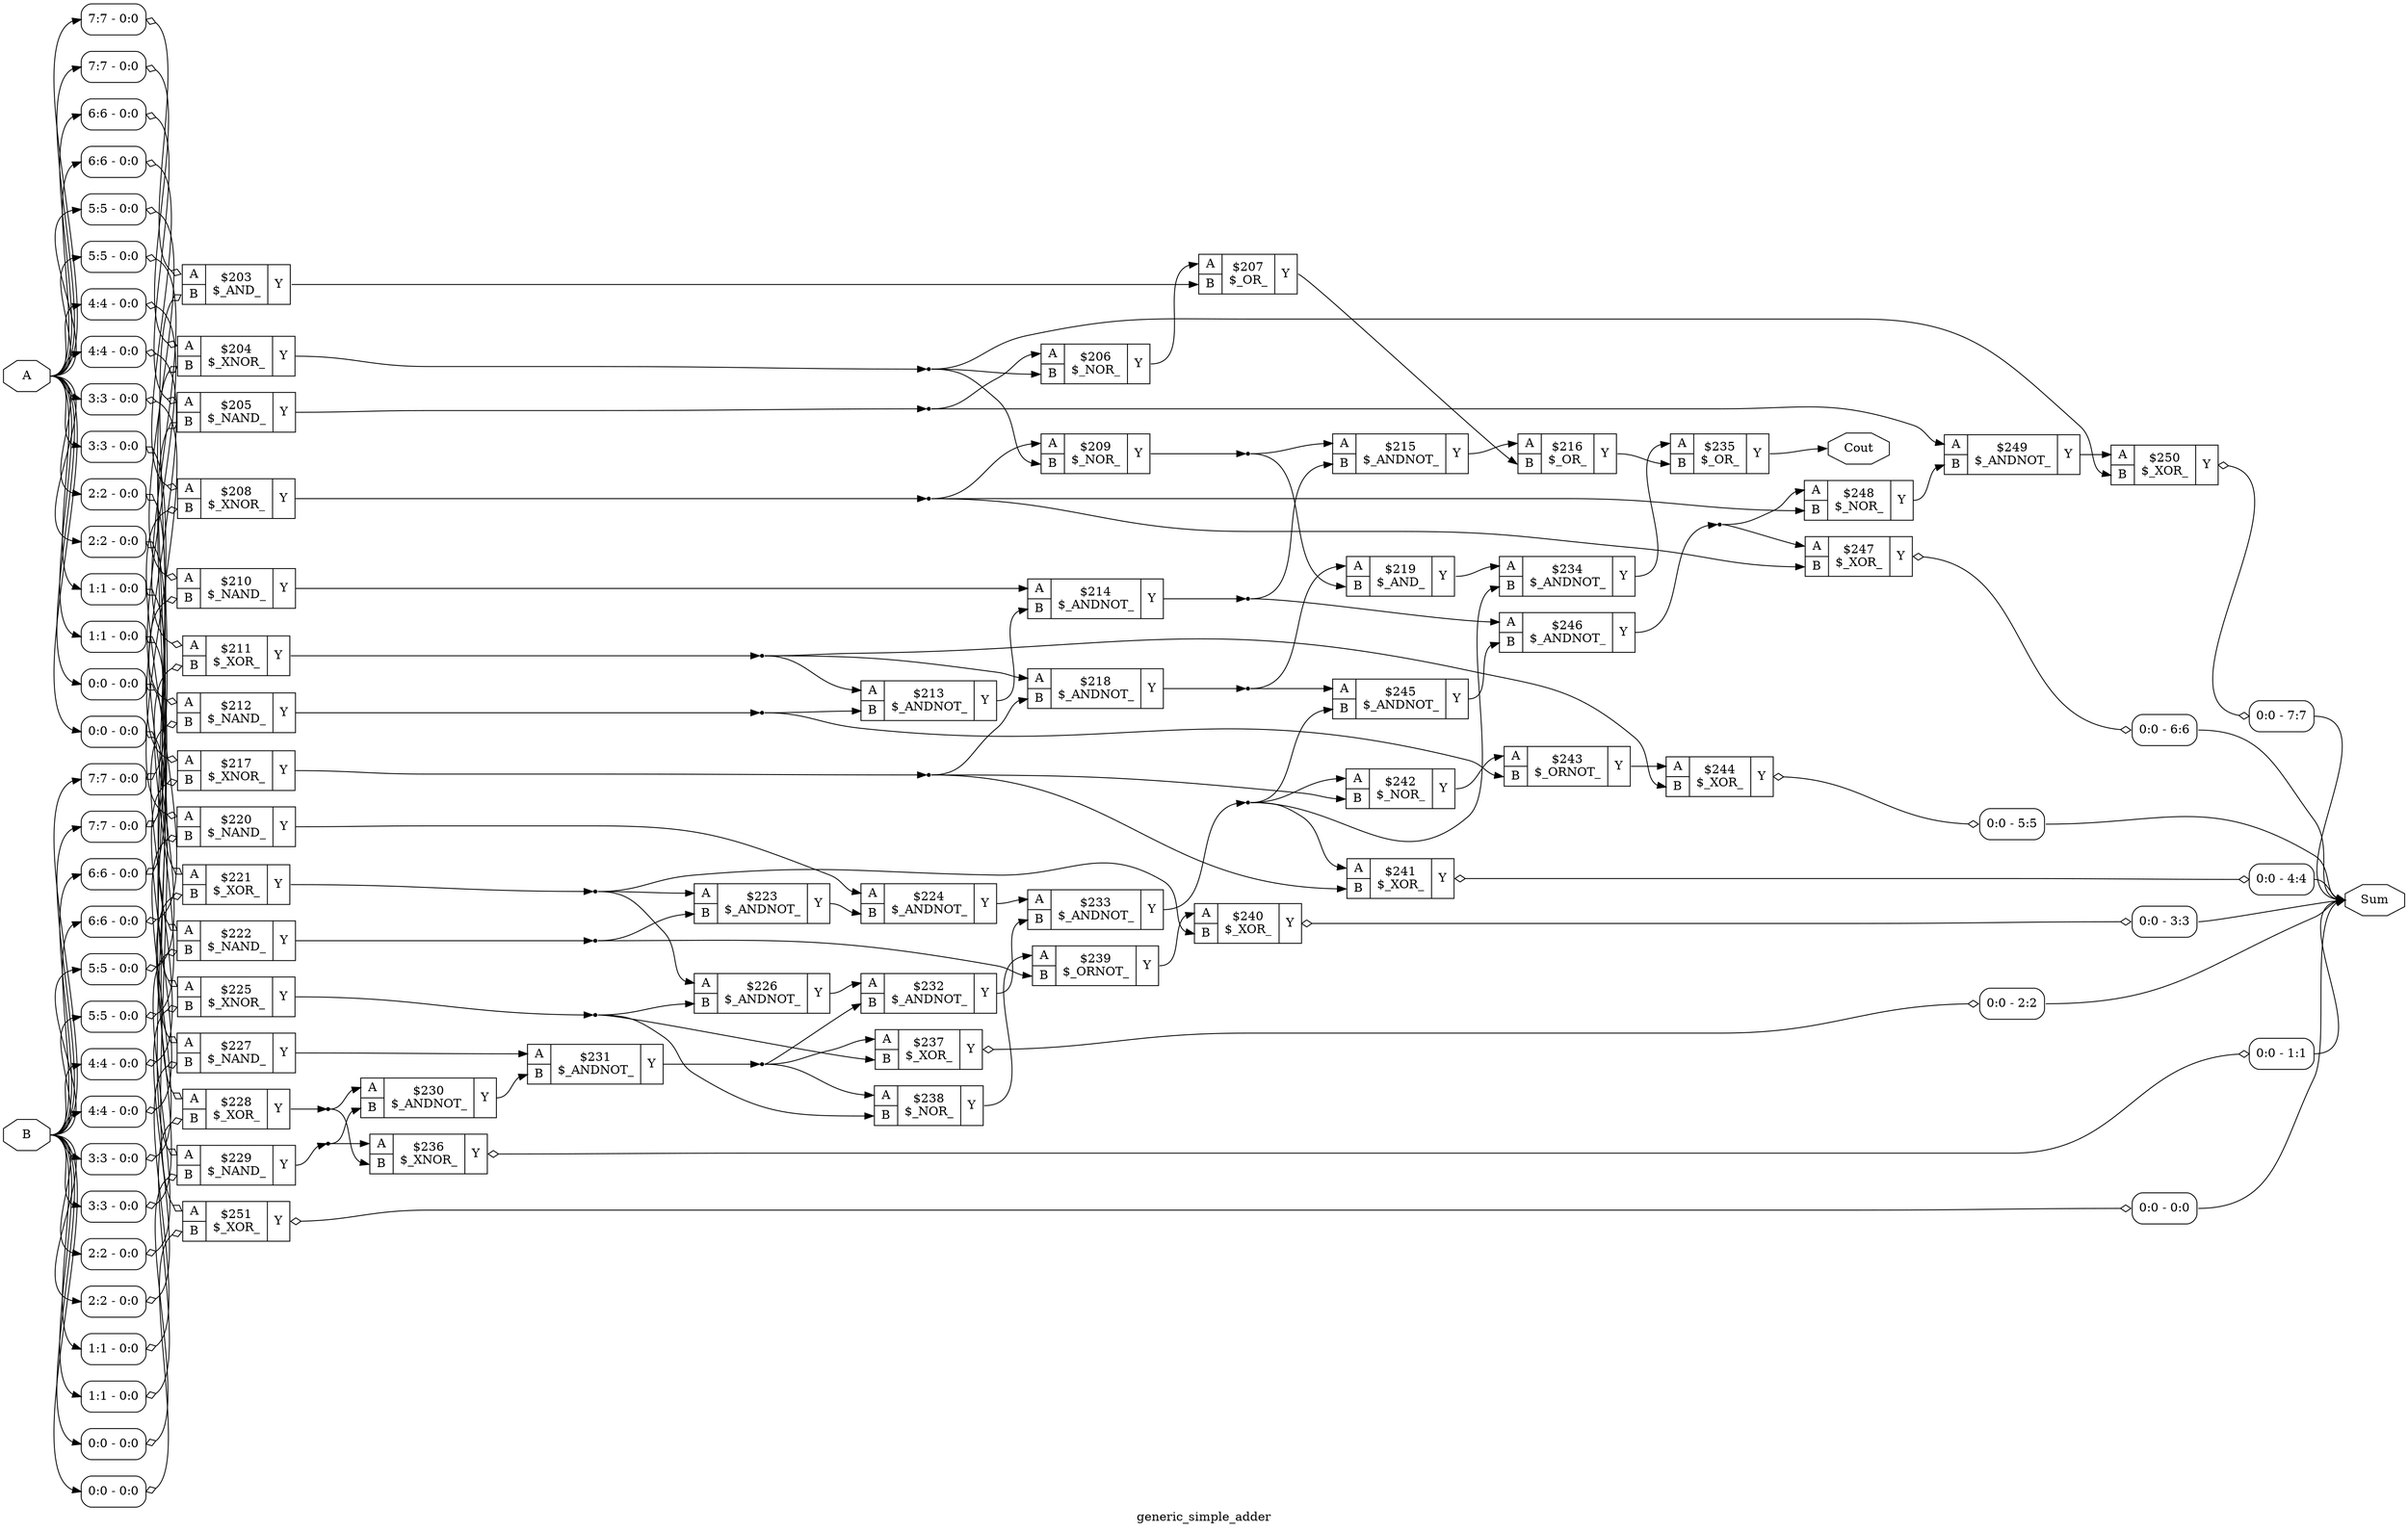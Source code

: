 digraph "generic_simple_adder" {
label="generic_simple_adder";
rankdir="LR";
remincross=true;
n41 [ shape=octagon, label="A", color="black", fontcolor="black"];
n42 [ shape=octagon, label="B", color="black", fontcolor="black"];
n43 [ shape=octagon, label="Cout", color="black", fontcolor="black"];
n44 [ shape=octagon, label="Sum", color="black", fontcolor="black"];
c46 [ shape=record, label="{{<p41> A|<p42> B}|$203\n$_AND_|{<p45> Y}}",  ];
x0 [ shape=record, style=rounded, label="<s0> 7:7 - 0:0 ", color="black", fontcolor="black" ];
x0:e -> c46:p41:w [arrowhead=odiamond, arrowtail=odiamond, dir=both, color="black", fontcolor="black", label=""];
x1 [ shape=record, style=rounded, label="<s0> 7:7 - 0:0 ", color="black", fontcolor="black" ];
x1:e -> c46:p42:w [arrowhead=odiamond, arrowtail=odiamond, dir=both, color="black", fontcolor="black", label=""];
c47 [ shape=record, label="{{<p41> A|<p42> B}|$204\n$_XNOR_|{<p45> Y}}",  ];
x2 [ shape=record, style=rounded, label="<s0> 7:7 - 0:0 ", color="black", fontcolor="black" ];
x2:e -> c47:p41:w [arrowhead=odiamond, arrowtail=odiamond, dir=both, color="black", fontcolor="black", label=""];
x3 [ shape=record, style=rounded, label="<s0> 7:7 - 0:0 ", color="black", fontcolor="black" ];
x3:e -> c47:p42:w [arrowhead=odiamond, arrowtail=odiamond, dir=both, color="black", fontcolor="black", label=""];
c48 [ shape=record, label="{{<p41> A|<p42> B}|$205\n$_NAND_|{<p45> Y}}",  ];
x4 [ shape=record, style=rounded, label="<s0> 6:6 - 0:0 ", color="black", fontcolor="black" ];
x4:e -> c48:p41:w [arrowhead=odiamond, arrowtail=odiamond, dir=both, color="black", fontcolor="black", label=""];
x5 [ shape=record, style=rounded, label="<s0> 6:6 - 0:0 ", color="black", fontcolor="black" ];
x5:e -> c48:p42:w [arrowhead=odiamond, arrowtail=odiamond, dir=both, color="black", fontcolor="black", label=""];
c49 [ shape=record, label="{{<p41> A|<p42> B}|$206\n$_NOR_|{<p45> Y}}",  ];
c50 [ shape=record, label="{{<p41> A|<p42> B}|$207\n$_OR_|{<p45> Y}}",  ];
c51 [ shape=record, label="{{<p41> A|<p42> B}|$208\n$_XNOR_|{<p45> Y}}",  ];
x6 [ shape=record, style=rounded, label="<s0> 6:6 - 0:0 ", color="black", fontcolor="black" ];
x6:e -> c51:p41:w [arrowhead=odiamond, arrowtail=odiamond, dir=both, color="black", fontcolor="black", label=""];
x7 [ shape=record, style=rounded, label="<s0> 6:6 - 0:0 ", color="black", fontcolor="black" ];
x7:e -> c51:p42:w [arrowhead=odiamond, arrowtail=odiamond, dir=both, color="black", fontcolor="black", label=""];
c52 [ shape=record, label="{{<p41> A|<p42> B}|$209\n$_NOR_|{<p45> Y}}",  ];
c53 [ shape=record, label="{{<p41> A|<p42> B}|$210\n$_NAND_|{<p45> Y}}",  ];
x8 [ shape=record, style=rounded, label="<s0> 5:5 - 0:0 ", color="black", fontcolor="black" ];
x8:e -> c53:p41:w [arrowhead=odiamond, arrowtail=odiamond, dir=both, color="black", fontcolor="black", label=""];
x9 [ shape=record, style=rounded, label="<s0> 5:5 - 0:0 ", color="black", fontcolor="black" ];
x9:e -> c53:p42:w [arrowhead=odiamond, arrowtail=odiamond, dir=both, color="black", fontcolor="black", label=""];
c54 [ shape=record, label="{{<p41> A|<p42> B}|$211\n$_XOR_|{<p45> Y}}",  ];
x10 [ shape=record, style=rounded, label="<s0> 5:5 - 0:0 ", color="black", fontcolor="black" ];
x10:e -> c54:p41:w [arrowhead=odiamond, arrowtail=odiamond, dir=both, color="black", fontcolor="black", label=""];
x11 [ shape=record, style=rounded, label="<s0> 5:5 - 0:0 ", color="black", fontcolor="black" ];
x11:e -> c54:p42:w [arrowhead=odiamond, arrowtail=odiamond, dir=both, color="black", fontcolor="black", label=""];
c55 [ shape=record, label="{{<p41> A|<p42> B}|$212\n$_NAND_|{<p45> Y}}",  ];
x12 [ shape=record, style=rounded, label="<s0> 4:4 - 0:0 ", color="black", fontcolor="black" ];
x12:e -> c55:p41:w [arrowhead=odiamond, arrowtail=odiamond, dir=both, color="black", fontcolor="black", label=""];
x13 [ shape=record, style=rounded, label="<s0> 4:4 - 0:0 ", color="black", fontcolor="black" ];
x13:e -> c55:p42:w [arrowhead=odiamond, arrowtail=odiamond, dir=both, color="black", fontcolor="black", label=""];
c56 [ shape=record, label="{{<p41> A|<p42> B}|$213\n$_ANDNOT_|{<p45> Y}}",  ];
c57 [ shape=record, label="{{<p41> A|<p42> B}|$214\n$_ANDNOT_|{<p45> Y}}",  ];
c58 [ shape=record, label="{{<p41> A|<p42> B}|$215\n$_ANDNOT_|{<p45> Y}}",  ];
c59 [ shape=record, label="{{<p41> A|<p42> B}|$216\n$_OR_|{<p45> Y}}",  ];
c60 [ shape=record, label="{{<p41> A|<p42> B}|$217\n$_XNOR_|{<p45> Y}}",  ];
x14 [ shape=record, style=rounded, label="<s0> 4:4 - 0:0 ", color="black", fontcolor="black" ];
x14:e -> c60:p41:w [arrowhead=odiamond, arrowtail=odiamond, dir=both, color="black", fontcolor="black", label=""];
x15 [ shape=record, style=rounded, label="<s0> 4:4 - 0:0 ", color="black", fontcolor="black" ];
x15:e -> c60:p42:w [arrowhead=odiamond, arrowtail=odiamond, dir=both, color="black", fontcolor="black", label=""];
c61 [ shape=record, label="{{<p41> A|<p42> B}|$218\n$_ANDNOT_|{<p45> Y}}",  ];
c62 [ shape=record, label="{{<p41> A|<p42> B}|$219\n$_AND_|{<p45> Y}}",  ];
c63 [ shape=record, label="{{<p41> A|<p42> B}|$220\n$_NAND_|{<p45> Y}}",  ];
x16 [ shape=record, style=rounded, label="<s0> 3:3 - 0:0 ", color="black", fontcolor="black" ];
x16:e -> c63:p41:w [arrowhead=odiamond, arrowtail=odiamond, dir=both, color="black", fontcolor="black", label=""];
x17 [ shape=record, style=rounded, label="<s0> 3:3 - 0:0 ", color="black", fontcolor="black" ];
x17:e -> c63:p42:w [arrowhead=odiamond, arrowtail=odiamond, dir=both, color="black", fontcolor="black", label=""];
c64 [ shape=record, label="{{<p41> A|<p42> B}|$221\n$_XOR_|{<p45> Y}}",  ];
x18 [ shape=record, style=rounded, label="<s0> 3:3 - 0:0 ", color="black", fontcolor="black" ];
x18:e -> c64:p41:w [arrowhead=odiamond, arrowtail=odiamond, dir=both, color="black", fontcolor="black", label=""];
x19 [ shape=record, style=rounded, label="<s0> 3:3 - 0:0 ", color="black", fontcolor="black" ];
x19:e -> c64:p42:w [arrowhead=odiamond, arrowtail=odiamond, dir=both, color="black", fontcolor="black", label=""];
c65 [ shape=record, label="{{<p41> A|<p42> B}|$222\n$_NAND_|{<p45> Y}}",  ];
x20 [ shape=record, style=rounded, label="<s0> 2:2 - 0:0 ", color="black", fontcolor="black" ];
x20:e -> c65:p41:w [arrowhead=odiamond, arrowtail=odiamond, dir=both, color="black", fontcolor="black", label=""];
x21 [ shape=record, style=rounded, label="<s0> 2:2 - 0:0 ", color="black", fontcolor="black" ];
x21:e -> c65:p42:w [arrowhead=odiamond, arrowtail=odiamond, dir=both, color="black", fontcolor="black", label=""];
c66 [ shape=record, label="{{<p41> A|<p42> B}|$223\n$_ANDNOT_|{<p45> Y}}",  ];
c67 [ shape=record, label="{{<p41> A|<p42> B}|$224\n$_ANDNOT_|{<p45> Y}}",  ];
c68 [ shape=record, label="{{<p41> A|<p42> B}|$225\n$_XNOR_|{<p45> Y}}",  ];
x22 [ shape=record, style=rounded, label="<s0> 2:2 - 0:0 ", color="black", fontcolor="black" ];
x22:e -> c68:p41:w [arrowhead=odiamond, arrowtail=odiamond, dir=both, color="black", fontcolor="black", label=""];
x23 [ shape=record, style=rounded, label="<s0> 2:2 - 0:0 ", color="black", fontcolor="black" ];
x23:e -> c68:p42:w [arrowhead=odiamond, arrowtail=odiamond, dir=both, color="black", fontcolor="black", label=""];
c69 [ shape=record, label="{{<p41> A|<p42> B}|$226\n$_ANDNOT_|{<p45> Y}}",  ];
c70 [ shape=record, label="{{<p41> A|<p42> B}|$227\n$_NAND_|{<p45> Y}}",  ];
x24 [ shape=record, style=rounded, label="<s0> 1:1 - 0:0 ", color="black", fontcolor="black" ];
x24:e -> c70:p41:w [arrowhead=odiamond, arrowtail=odiamond, dir=both, color="black", fontcolor="black", label=""];
x25 [ shape=record, style=rounded, label="<s0> 1:1 - 0:0 ", color="black", fontcolor="black" ];
x25:e -> c70:p42:w [arrowhead=odiamond, arrowtail=odiamond, dir=both, color="black", fontcolor="black", label=""];
c71 [ shape=record, label="{{<p41> A|<p42> B}|$228\n$_XOR_|{<p45> Y}}",  ];
x26 [ shape=record, style=rounded, label="<s0> 1:1 - 0:0 ", color="black", fontcolor="black" ];
x26:e -> c71:p41:w [arrowhead=odiamond, arrowtail=odiamond, dir=both, color="black", fontcolor="black", label=""];
x27 [ shape=record, style=rounded, label="<s0> 1:1 - 0:0 ", color="black", fontcolor="black" ];
x27:e -> c71:p42:w [arrowhead=odiamond, arrowtail=odiamond, dir=both, color="black", fontcolor="black", label=""];
c72 [ shape=record, label="{{<p41> A|<p42> B}|$229\n$_NAND_|{<p45> Y}}",  ];
x28 [ shape=record, style=rounded, label="<s0> 0:0 - 0:0 ", color="black", fontcolor="black" ];
x28:e -> c72:p41:w [arrowhead=odiamond, arrowtail=odiamond, dir=both, color="black", fontcolor="black", label=""];
x29 [ shape=record, style=rounded, label="<s0> 0:0 - 0:0 ", color="black", fontcolor="black" ];
x29:e -> c72:p42:w [arrowhead=odiamond, arrowtail=odiamond, dir=both, color="black", fontcolor="black", label=""];
c73 [ shape=record, label="{{<p41> A|<p42> B}|$230\n$_ANDNOT_|{<p45> Y}}",  ];
c74 [ shape=record, label="{{<p41> A|<p42> B}|$231\n$_ANDNOT_|{<p45> Y}}",  ];
c75 [ shape=record, label="{{<p41> A|<p42> B}|$232\n$_ANDNOT_|{<p45> Y}}",  ];
c76 [ shape=record, label="{{<p41> A|<p42> B}|$233\n$_ANDNOT_|{<p45> Y}}",  ];
c77 [ shape=record, label="{{<p41> A|<p42> B}|$234\n$_ANDNOT_|{<p45> Y}}",  ];
c78 [ shape=record, label="{{<p41> A|<p42> B}|$235\n$_OR_|{<p45> Y}}",  ];
c79 [ shape=record, label="{{<p41> A|<p42> B}|$236\n$_XNOR_|{<p45> Y}}",  ];
x30 [ shape=record, style=rounded, label="<s0> 0:0 - 1:1 ", color="black", fontcolor="black" ];
c79:p45:e -> x30:w [arrowhead=odiamond, arrowtail=odiamond, dir=both, color="black", fontcolor="black", label=""];
c80 [ shape=record, label="{{<p41> A|<p42> B}|$237\n$_XOR_|{<p45> Y}}",  ];
x31 [ shape=record, style=rounded, label="<s0> 0:0 - 2:2 ", color="black", fontcolor="black" ];
c80:p45:e -> x31:w [arrowhead=odiamond, arrowtail=odiamond, dir=both, color="black", fontcolor="black", label=""];
c81 [ shape=record, label="{{<p41> A|<p42> B}|$238\n$_NOR_|{<p45> Y}}",  ];
c82 [ shape=record, label="{{<p41> A|<p42> B}|$239\n$_ORNOT_|{<p45> Y}}",  ];
c83 [ shape=record, label="{{<p41> A|<p42> B}|$240\n$_XOR_|{<p45> Y}}",  ];
x32 [ shape=record, style=rounded, label="<s0> 0:0 - 3:3 ", color="black", fontcolor="black" ];
c83:p45:e -> x32:w [arrowhead=odiamond, arrowtail=odiamond, dir=both, color="black", fontcolor="black", label=""];
c84 [ shape=record, label="{{<p41> A|<p42> B}|$241\n$_XOR_|{<p45> Y}}",  ];
x33 [ shape=record, style=rounded, label="<s0> 0:0 - 4:4 ", color="black", fontcolor="black" ];
c84:p45:e -> x33:w [arrowhead=odiamond, arrowtail=odiamond, dir=both, color="black", fontcolor="black", label=""];
c85 [ shape=record, label="{{<p41> A|<p42> B}|$242\n$_NOR_|{<p45> Y}}",  ];
c86 [ shape=record, label="{{<p41> A|<p42> B}|$243\n$_ORNOT_|{<p45> Y}}",  ];
c87 [ shape=record, label="{{<p41> A|<p42> B}|$244\n$_XOR_|{<p45> Y}}",  ];
x34 [ shape=record, style=rounded, label="<s0> 0:0 - 5:5 ", color="black", fontcolor="black" ];
c87:p45:e -> x34:w [arrowhead=odiamond, arrowtail=odiamond, dir=both, color="black", fontcolor="black", label=""];
c88 [ shape=record, label="{{<p41> A|<p42> B}|$245\n$_ANDNOT_|{<p45> Y}}",  ];
c89 [ shape=record, label="{{<p41> A|<p42> B}|$246\n$_ANDNOT_|{<p45> Y}}",  ];
c90 [ shape=record, label="{{<p41> A|<p42> B}|$247\n$_XOR_|{<p45> Y}}",  ];
x35 [ shape=record, style=rounded, label="<s0> 0:0 - 6:6 ", color="black", fontcolor="black" ];
c90:p45:e -> x35:w [arrowhead=odiamond, arrowtail=odiamond, dir=both, color="black", fontcolor="black", label=""];
c91 [ shape=record, label="{{<p41> A|<p42> B}|$248\n$_NOR_|{<p45> Y}}",  ];
c92 [ shape=record, label="{{<p41> A|<p42> B}|$249\n$_ANDNOT_|{<p45> Y}}",  ];
c93 [ shape=record, label="{{<p41> A|<p42> B}|$250\n$_XOR_|{<p45> Y}}",  ];
x36 [ shape=record, style=rounded, label="<s0> 0:0 - 7:7 ", color="black", fontcolor="black" ];
c93:p45:e -> x36:w [arrowhead=odiamond, arrowtail=odiamond, dir=both, color="black", fontcolor="black", label=""];
c94 [ shape=record, label="{{<p41> A|<p42> B}|$251\n$_XOR_|{<p45> Y}}",  ];
x37 [ shape=record, style=rounded, label="<s0> 0:0 - 0:0 ", color="black", fontcolor="black" ];
x37:e -> c94:p41:w [arrowhead=odiamond, arrowtail=odiamond, dir=both, color="black", fontcolor="black", label=""];
x38 [ shape=record, style=rounded, label="<s0> 0:0 - 0:0 ", color="black", fontcolor="black" ];
x38:e -> c94:p42:w [arrowhead=odiamond, arrowtail=odiamond, dir=both, color="black", fontcolor="black", label=""];
x39 [ shape=record, style=rounded, label="<s0> 0:0 - 0:0 ", color="black", fontcolor="black" ];
c94:p45:e -> x39:w [arrowhead=odiamond, arrowtail=odiamond, dir=both, color="black", fontcolor="black", label=""];
c46:p45:e -> c50:p42:w [color="black", fontcolor="black", label=""];
n10 [ shape=point ];
c55:p45:e -> n10:w [color="black", fontcolor="black", label=""];
n10:e -> c56:p42:w [color="black", fontcolor="black", label=""];
n10:e -> c86:p42:w [color="black", fontcolor="black", label=""];
c56:p45:e -> c57:p42:w [color="black", fontcolor="black", label=""];
n12 [ shape=point ];
c57:p45:e -> n12:w [color="black", fontcolor="black", label=""];
n12:e -> c58:p42:w [color="black", fontcolor="black", label=""];
n12:e -> c89:p41:w [color="black", fontcolor="black", label=""];
c58:p45:e -> c59:p41:w [color="black", fontcolor="black", label=""];
c59:p45:e -> c78:p42:w [color="black", fontcolor="black", label=""];
n15 [ shape=point ];
c60:p45:e -> n15:w [color="black", fontcolor="black", label=""];
n15:e -> c61:p42:w [color="black", fontcolor="black", label=""];
n15:e -> c84:p42:w [color="black", fontcolor="black", label=""];
n15:e -> c85:p42:w [color="black", fontcolor="black", label=""];
n16 [ shape=point ];
c61:p45:e -> n16:w [color="black", fontcolor="black", label=""];
n16:e -> c62:p41:w [color="black", fontcolor="black", label=""];
n16:e -> c88:p41:w [color="black", fontcolor="black", label=""];
c62:p45:e -> c77:p41:w [color="black", fontcolor="black", label=""];
c63:p45:e -> c67:p41:w [color="black", fontcolor="black", label=""];
n19 [ shape=point ];
c64:p45:e -> n19:w [color="black", fontcolor="black", label=""];
n19:e -> c66:p41:w [color="black", fontcolor="black", label=""];
n19:e -> c69:p41:w [color="black", fontcolor="black", label=""];
n19:e -> c83:p42:w [color="black", fontcolor="black", label=""];
n2 [ shape=point ];
c47:p45:e -> n2:w [color="black", fontcolor="black", label=""];
n2:e -> c49:p42:w [color="black", fontcolor="black", label=""];
n2:e -> c52:p42:w [color="black", fontcolor="black", label=""];
n2:e -> c93:p42:w [color="black", fontcolor="black", label=""];
n20 [ shape=point ];
c65:p45:e -> n20:w [color="black", fontcolor="black", label=""];
n20:e -> c66:p42:w [color="black", fontcolor="black", label=""];
n20:e -> c82:p42:w [color="black", fontcolor="black", label=""];
c66:p45:e -> c67:p42:w [color="black", fontcolor="black", label=""];
c67:p45:e -> c76:p41:w [color="black", fontcolor="black", label=""];
n23 [ shape=point ];
c68:p45:e -> n23:w [color="black", fontcolor="black", label=""];
n23:e -> c69:p42:w [color="black", fontcolor="black", label=""];
n23:e -> c80:p42:w [color="black", fontcolor="black", label=""];
n23:e -> c81:p42:w [color="black", fontcolor="black", label=""];
c69:p45:e -> c75:p41:w [color="black", fontcolor="black", label=""];
c70:p45:e -> c74:p41:w [color="black", fontcolor="black", label=""];
n26 [ shape=point ];
c71:p45:e -> n26:w [color="black", fontcolor="black", label=""];
n26:e -> c73:p41:w [color="black", fontcolor="black", label=""];
n26:e -> c79:p42:w [color="black", fontcolor="black", label=""];
n27 [ shape=point ];
c72:p45:e -> n27:w [color="black", fontcolor="black", label=""];
n27:e -> c73:p42:w [color="black", fontcolor="black", label=""];
n27:e -> c79:p41:w [color="black", fontcolor="black", label=""];
c73:p45:e -> c74:p42:w [color="black", fontcolor="black", label=""];
n29 [ shape=point ];
c74:p45:e -> n29:w [color="black", fontcolor="black", label=""];
n29:e -> c75:p42:w [color="black", fontcolor="black", label=""];
n29:e -> c80:p41:w [color="black", fontcolor="black", label=""];
n29:e -> c81:p41:w [color="black", fontcolor="black", label=""];
n3 [ shape=point ];
c48:p45:e -> n3:w [color="black", fontcolor="black", label=""];
n3:e -> c49:p41:w [color="black", fontcolor="black", label=""];
n3:e -> c92:p41:w [color="black", fontcolor="black", label=""];
c75:p45:e -> c76:p42:w [color="black", fontcolor="black", label=""];
n31 [ shape=point ];
c76:p45:e -> n31:w [color="black", fontcolor="black", label=""];
n31:e -> c77:p42:w [color="black", fontcolor="black", label=""];
n31:e -> c84:p41:w [color="black", fontcolor="black", label=""];
n31:e -> c85:p41:w [color="black", fontcolor="black", label=""];
n31:e -> c88:p42:w [color="black", fontcolor="black", label=""];
c77:p45:e -> c78:p41:w [color="black", fontcolor="black", label=""];
c81:p45:e -> c82:p41:w [color="black", fontcolor="black", label=""];
c82:p45:e -> c83:p41:w [color="black", fontcolor="black", label=""];
c85:p45:e -> c86:p41:w [color="black", fontcolor="black", label=""];
c86:p45:e -> c87:p41:w [color="black", fontcolor="black", label=""];
c88:p45:e -> c89:p42:w [color="black", fontcolor="black", label=""];
n38 [ shape=point ];
c89:p45:e -> n38:w [color="black", fontcolor="black", label=""];
n38:e -> c90:p41:w [color="black", fontcolor="black", label=""];
n38:e -> c91:p41:w [color="black", fontcolor="black", label=""];
c91:p45:e -> c92:p42:w [color="black", fontcolor="black", label=""];
c49:p45:e -> c50:p41:w [color="black", fontcolor="black", label=""];
c92:p45:e -> c93:p41:w [color="black", fontcolor="black", label=""];
n41:e -> x0:s0:w [color="black", fontcolor="black", label=""];
n41:e -> x10:s0:w [color="black", fontcolor="black", label=""];
n41:e -> x12:s0:w [color="black", fontcolor="black", label=""];
n41:e -> x14:s0:w [color="black", fontcolor="black", label=""];
n41:e -> x16:s0:w [color="black", fontcolor="black", label=""];
n41:e -> x18:s0:w [color="black", fontcolor="black", label=""];
n41:e -> x20:s0:w [color="black", fontcolor="black", label=""];
n41:e -> x22:s0:w [color="black", fontcolor="black", label=""];
n41:e -> x24:s0:w [color="black", fontcolor="black", label=""];
n41:e -> x26:s0:w [color="black", fontcolor="black", label=""];
n41:e -> x28:s0:w [color="black", fontcolor="black", label=""];
n41:e -> x2:s0:w [color="black", fontcolor="black", label=""];
n41:e -> x37:s0:w [color="black", fontcolor="black", label=""];
n41:e -> x4:s0:w [color="black", fontcolor="black", label=""];
n41:e -> x6:s0:w [color="black", fontcolor="black", label=""];
n41:e -> x8:s0:w [color="black", fontcolor="black", label=""];
n42:e -> x11:s0:w [color="black", fontcolor="black", label=""];
n42:e -> x13:s0:w [color="black", fontcolor="black", label=""];
n42:e -> x15:s0:w [color="black", fontcolor="black", label=""];
n42:e -> x17:s0:w [color="black", fontcolor="black", label=""];
n42:e -> x19:s0:w [color="black", fontcolor="black", label=""];
n42:e -> x1:s0:w [color="black", fontcolor="black", label=""];
n42:e -> x21:s0:w [color="black", fontcolor="black", label=""];
n42:e -> x23:s0:w [color="black", fontcolor="black", label=""];
n42:e -> x25:s0:w [color="black", fontcolor="black", label=""];
n42:e -> x27:s0:w [color="black", fontcolor="black", label=""];
n42:e -> x29:s0:w [color="black", fontcolor="black", label=""];
n42:e -> x38:s0:w [color="black", fontcolor="black", label=""];
n42:e -> x3:s0:w [color="black", fontcolor="black", label=""];
n42:e -> x5:s0:w [color="black", fontcolor="black", label=""];
n42:e -> x7:s0:w [color="black", fontcolor="black", label=""];
n42:e -> x9:s0:w [color="black", fontcolor="black", label=""];
c78:p45:e -> n43:w [color="black", fontcolor="black", label=""];
x30:s0:e -> n44:w [color="black", fontcolor="black", label=""];
x31:s0:e -> n44:w [color="black", fontcolor="black", label=""];
x32:s0:e -> n44:w [color="black", fontcolor="black", label=""];
x33:s0:e -> n44:w [color="black", fontcolor="black", label=""];
x34:s0:e -> n44:w [color="black", fontcolor="black", label=""];
x35:s0:e -> n44:w [color="black", fontcolor="black", label=""];
x36:s0:e -> n44:w [color="black", fontcolor="black", label=""];
x39:s0:e -> n44:w [color="black", fontcolor="black", label=""];
c50:p45:e -> c59:p42:w [color="black", fontcolor="black", label=""];
n6 [ shape=point ];
c51:p45:e -> n6:w [color="black", fontcolor="black", label=""];
n6:e -> c52:p41:w [color="black", fontcolor="black", label=""];
n6:e -> c90:p42:w [color="black", fontcolor="black", label=""];
n6:e -> c91:p42:w [color="black", fontcolor="black", label=""];
n7 [ shape=point ];
c52:p45:e -> n7:w [color="black", fontcolor="black", label=""];
n7:e -> c58:p41:w [color="black", fontcolor="black", label=""];
n7:e -> c62:p42:w [color="black", fontcolor="black", label=""];
c53:p45:e -> c57:p41:w [color="black", fontcolor="black", label=""];
n9 [ shape=point ];
c54:p45:e -> n9:w [color="black", fontcolor="black", label=""];
n9:e -> c56:p41:w [color="black", fontcolor="black", label=""];
n9:e -> c61:p41:w [color="black", fontcolor="black", label=""];
n9:e -> c87:p42:w [color="black", fontcolor="black", label=""];
}
